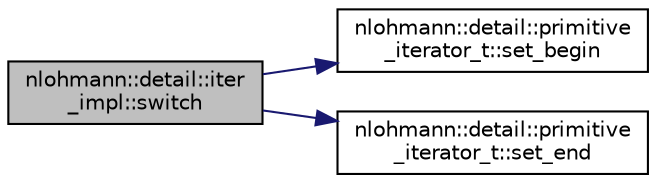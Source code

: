 digraph "nlohmann::detail::iter_impl::switch"
{
 // LATEX_PDF_SIZE
  edge [fontname="Helvetica",fontsize="10",labelfontname="Helvetica",labelfontsize="10"];
  node [fontname="Helvetica",fontsize="10",shape=record];
  rankdir="LR";
  Node1 [label="nlohmann::detail::iter\l_impl::switch",height=0.2,width=0.4,color="black", fillcolor="grey75", style="filled", fontcolor="black",tooltip=" "];
  Node1 -> Node2 [color="midnightblue",fontsize="10",style="solid",fontname="Helvetica"];
  Node2 [label="nlohmann::detail::primitive\l_iterator_t::set_begin",height=0.2,width=0.4,color="black", fillcolor="white", style="filled",URL="$classnlohmann_1_1detail_1_1primitive__iterator__t.html#a9d9b005906106e12aed738f97d7fee42",tooltip="set iterator to a defined beginning"];
  Node1 -> Node3 [color="midnightblue",fontsize="10",style="solid",fontname="Helvetica"];
  Node3 [label="nlohmann::detail::primitive\l_iterator_t::set_end",height=0.2,width=0.4,color="black", fillcolor="white", style="filled",URL="$classnlohmann_1_1detail_1_1primitive__iterator__t.html#ad26a823483846a12d890c3feed3097eb",tooltip="set iterator to a defined past the end"];
}
